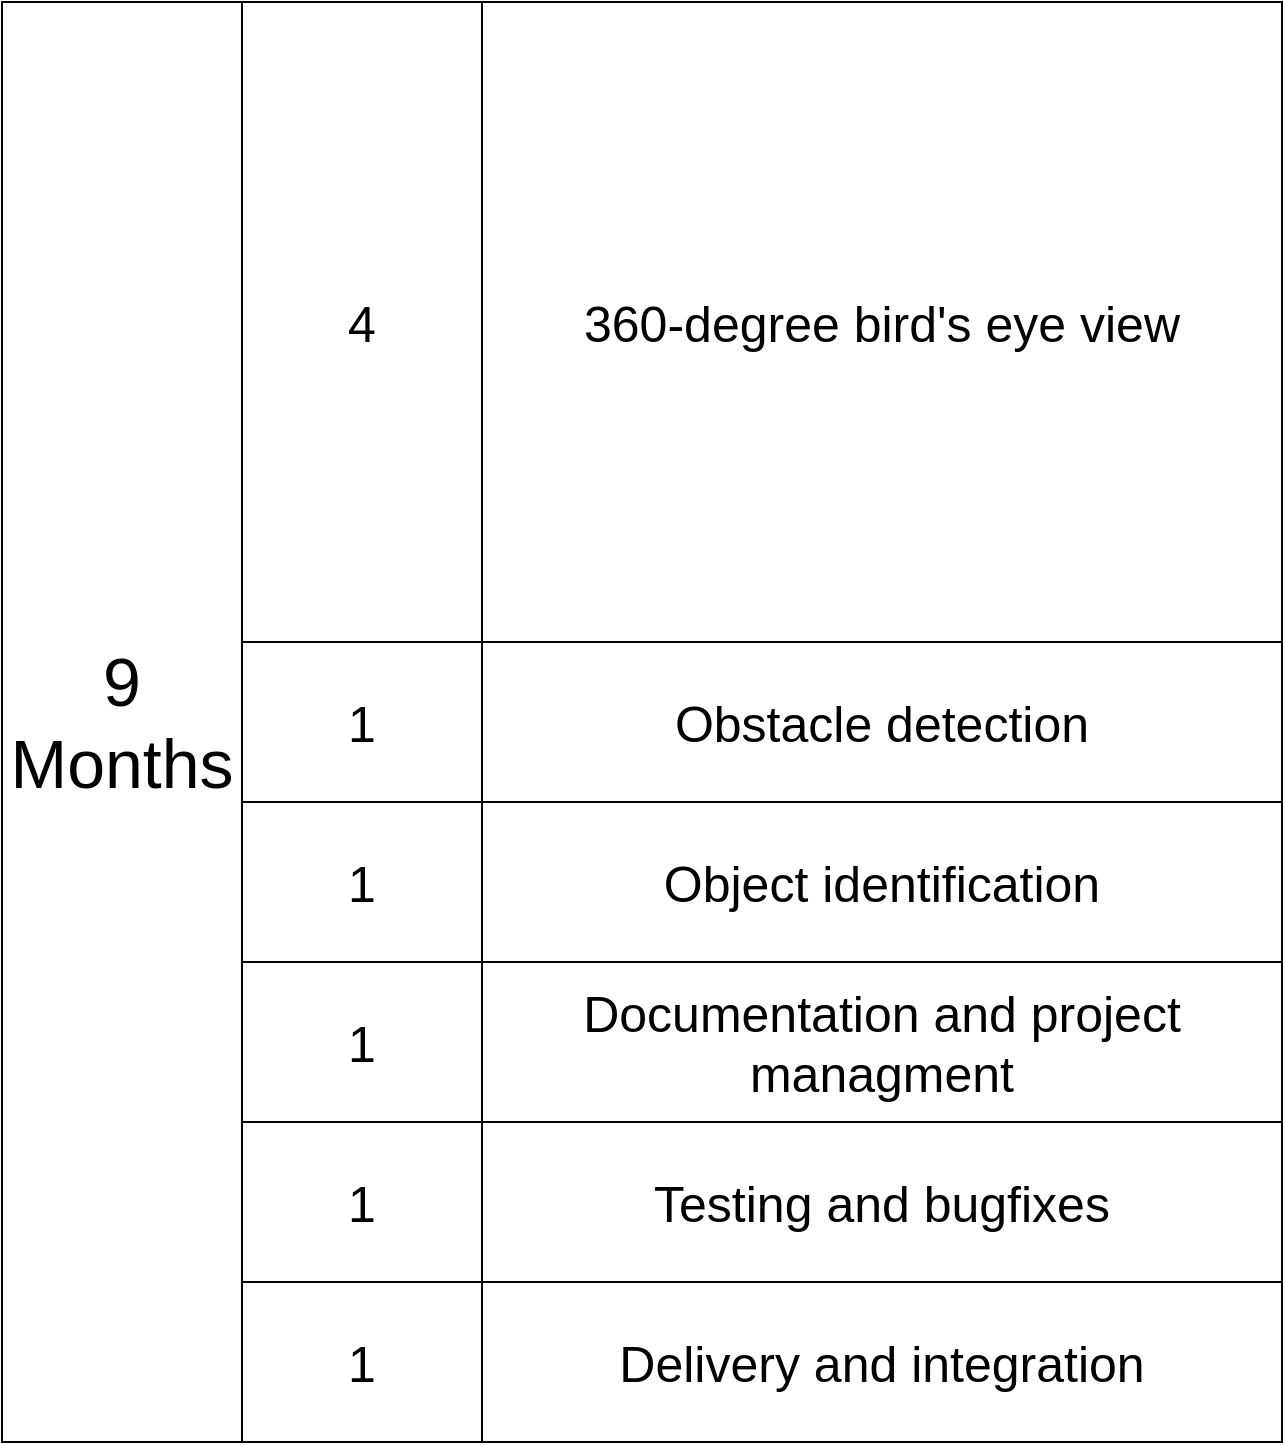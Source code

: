 <mxfile version="22.1.18" type="github">
  <diagram name="Page-1" id="hzXl4IbYYMlKKBp18_JX">
    <mxGraphModel dx="2074" dy="1153" grid="1" gridSize="10" guides="1" tooltips="1" connect="1" arrows="1" fold="1" page="1" pageScale="1" pageWidth="1169" pageHeight="827" math="0" shadow="0">
      <root>
        <mxCell id="0" />
        <mxCell id="1" parent="0" />
        <mxCell id="lOXGbhJpx5sgzcixRXs6-13" value="&lt;font style=&quot;font-size: 34px;&quot;&gt;9 Months&lt;br&gt;&lt;/font&gt;" style="rounded=0;whiteSpace=wrap;html=1;fillColor=none;" vertex="1" parent="1">
          <mxGeometry x="120" y="40" width="120" height="720" as="geometry" />
        </mxCell>
        <mxCell id="lOXGbhJpx5sgzcixRXs6-14" value="" style="shape=table;startSize=0;container=1;collapsible=0;childLayout=tableLayout;fontSize=22;fillColor=none;" vertex="1" parent="1">
          <mxGeometry x="240" y="40" width="520" height="720" as="geometry" />
        </mxCell>
        <mxCell id="lOXGbhJpx5sgzcixRXs6-15" value="" style="shape=tableRow;horizontal=0;startSize=0;swimlaneHead=0;swimlaneBody=0;strokeColor=inherit;top=0;left=0;bottom=0;right=0;collapsible=0;dropTarget=0;fillColor=none;points=[[0,0.5],[1,0.5]];portConstraint=eastwest;fontSize=16;" vertex="1" parent="lOXGbhJpx5sgzcixRXs6-14">
          <mxGeometry width="520" height="320" as="geometry" />
        </mxCell>
        <mxCell id="lOXGbhJpx5sgzcixRXs6-16" value="4" style="shape=partialRectangle;html=1;whiteSpace=wrap;connectable=0;strokeColor=inherit;overflow=hidden;fillColor=none;top=0;left=0;bottom=0;right=0;pointerEvents=1;fontSize=25;" vertex="1" parent="lOXGbhJpx5sgzcixRXs6-15">
          <mxGeometry width="120" height="320" as="geometry">
            <mxRectangle width="120" height="320" as="alternateBounds" />
          </mxGeometry>
        </mxCell>
        <mxCell id="lOXGbhJpx5sgzcixRXs6-17" value="360-degree bird&#39;s eye view" style="shape=partialRectangle;html=1;whiteSpace=wrap;connectable=0;strokeColor=inherit;overflow=hidden;fillColor=none;top=0;left=0;bottom=0;right=0;pointerEvents=1;fontSize=25;" vertex="1" parent="lOXGbhJpx5sgzcixRXs6-15">
          <mxGeometry x="120" width="400" height="320" as="geometry">
            <mxRectangle width="400" height="320" as="alternateBounds" />
          </mxGeometry>
        </mxCell>
        <mxCell id="lOXGbhJpx5sgzcixRXs6-19" value="" style="shape=tableRow;horizontal=0;startSize=0;swimlaneHead=0;swimlaneBody=0;strokeColor=inherit;top=0;left=0;bottom=0;right=0;collapsible=0;dropTarget=0;fillColor=none;points=[[0,0.5],[1,0.5]];portConstraint=eastwest;fontSize=16;" vertex="1" parent="lOXGbhJpx5sgzcixRXs6-14">
          <mxGeometry y="320" width="520" height="80" as="geometry" />
        </mxCell>
        <mxCell id="lOXGbhJpx5sgzcixRXs6-20" value="1" style="shape=partialRectangle;html=1;whiteSpace=wrap;connectable=0;strokeColor=inherit;overflow=hidden;fillColor=none;top=0;left=0;bottom=0;right=0;pointerEvents=1;fontSize=25;" vertex="1" parent="lOXGbhJpx5sgzcixRXs6-19">
          <mxGeometry width="120" height="80" as="geometry">
            <mxRectangle width="120" height="80" as="alternateBounds" />
          </mxGeometry>
        </mxCell>
        <mxCell id="lOXGbhJpx5sgzcixRXs6-21" value="Obstacle detection" style="shape=partialRectangle;html=1;whiteSpace=wrap;connectable=0;strokeColor=inherit;overflow=hidden;fillColor=none;top=0;left=0;bottom=0;right=0;pointerEvents=1;fontSize=25;" vertex="1" parent="lOXGbhJpx5sgzcixRXs6-19">
          <mxGeometry x="120" width="400" height="80" as="geometry">
            <mxRectangle width="400" height="80" as="alternateBounds" />
          </mxGeometry>
        </mxCell>
        <mxCell id="lOXGbhJpx5sgzcixRXs6-23" value="" style="shape=tableRow;horizontal=0;startSize=0;swimlaneHead=0;swimlaneBody=0;strokeColor=inherit;top=0;left=0;bottom=0;right=0;collapsible=0;dropTarget=0;fillColor=none;points=[[0,0.5],[1,0.5]];portConstraint=eastwest;fontSize=16;" vertex="1" parent="lOXGbhJpx5sgzcixRXs6-14">
          <mxGeometry y="400" width="520" height="80" as="geometry" />
        </mxCell>
        <mxCell id="lOXGbhJpx5sgzcixRXs6-24" value="1" style="shape=partialRectangle;html=1;whiteSpace=wrap;connectable=0;strokeColor=inherit;overflow=hidden;fillColor=none;top=0;left=0;bottom=0;right=0;pointerEvents=1;fontSize=25;" vertex="1" parent="lOXGbhJpx5sgzcixRXs6-23">
          <mxGeometry width="120" height="80" as="geometry">
            <mxRectangle width="120" height="80" as="alternateBounds" />
          </mxGeometry>
        </mxCell>
        <mxCell id="lOXGbhJpx5sgzcixRXs6-25" value="Object identification" style="shape=partialRectangle;html=1;whiteSpace=wrap;connectable=0;strokeColor=inherit;overflow=hidden;fillColor=none;top=0;left=0;bottom=0;right=0;pointerEvents=1;fontSize=25;" vertex="1" parent="lOXGbhJpx5sgzcixRXs6-23">
          <mxGeometry x="120" width="400" height="80" as="geometry">
            <mxRectangle width="400" height="80" as="alternateBounds" />
          </mxGeometry>
        </mxCell>
        <mxCell id="lOXGbhJpx5sgzcixRXs6-27" style="shape=tableRow;horizontal=0;startSize=0;swimlaneHead=0;swimlaneBody=0;strokeColor=inherit;top=0;left=0;bottom=0;right=0;collapsible=0;dropTarget=0;fillColor=none;points=[[0,0.5],[1,0.5]];portConstraint=eastwest;fontSize=16;" vertex="1" parent="lOXGbhJpx5sgzcixRXs6-14">
          <mxGeometry y="480" width="520" height="80" as="geometry" />
        </mxCell>
        <mxCell id="lOXGbhJpx5sgzcixRXs6-28" value="1" style="shape=partialRectangle;html=1;whiteSpace=wrap;connectable=0;strokeColor=inherit;overflow=hidden;fillColor=none;top=0;left=0;bottom=0;right=0;pointerEvents=1;fontSize=25;" vertex="1" parent="lOXGbhJpx5sgzcixRXs6-27">
          <mxGeometry width="120" height="80" as="geometry">
            <mxRectangle width="120" height="80" as="alternateBounds" />
          </mxGeometry>
        </mxCell>
        <mxCell id="lOXGbhJpx5sgzcixRXs6-29" value="Documentation and project managment" style="shape=partialRectangle;html=1;whiteSpace=wrap;connectable=0;strokeColor=inherit;overflow=hidden;fillColor=none;top=0;left=0;bottom=0;right=0;pointerEvents=1;fontSize=25;" vertex="1" parent="lOXGbhJpx5sgzcixRXs6-27">
          <mxGeometry x="120" width="400" height="80" as="geometry">
            <mxRectangle width="400" height="80" as="alternateBounds" />
          </mxGeometry>
        </mxCell>
        <mxCell id="lOXGbhJpx5sgzcixRXs6-33" style="shape=tableRow;horizontal=0;startSize=0;swimlaneHead=0;swimlaneBody=0;strokeColor=inherit;top=0;left=0;bottom=0;right=0;collapsible=0;dropTarget=0;fillColor=none;points=[[0,0.5],[1,0.5]];portConstraint=eastwest;fontSize=16;" vertex="1" parent="lOXGbhJpx5sgzcixRXs6-14">
          <mxGeometry y="560" width="520" height="80" as="geometry" />
        </mxCell>
        <mxCell id="lOXGbhJpx5sgzcixRXs6-34" value="1" style="shape=partialRectangle;html=1;whiteSpace=wrap;connectable=0;strokeColor=inherit;overflow=hidden;fillColor=none;top=0;left=0;bottom=0;right=0;pointerEvents=1;fontSize=25;" vertex="1" parent="lOXGbhJpx5sgzcixRXs6-33">
          <mxGeometry width="120" height="80" as="geometry">
            <mxRectangle width="120" height="80" as="alternateBounds" />
          </mxGeometry>
        </mxCell>
        <mxCell id="lOXGbhJpx5sgzcixRXs6-35" value="Testing and bugfixes" style="shape=partialRectangle;html=1;whiteSpace=wrap;connectable=0;strokeColor=inherit;overflow=hidden;fillColor=none;top=0;left=0;bottom=0;right=0;pointerEvents=1;fontSize=25;" vertex="1" parent="lOXGbhJpx5sgzcixRXs6-33">
          <mxGeometry x="120" width="400" height="80" as="geometry">
            <mxRectangle width="400" height="80" as="alternateBounds" />
          </mxGeometry>
        </mxCell>
        <mxCell id="lOXGbhJpx5sgzcixRXs6-30" style="shape=tableRow;horizontal=0;startSize=0;swimlaneHead=0;swimlaneBody=0;strokeColor=inherit;top=0;left=0;bottom=0;right=0;collapsible=0;dropTarget=0;fillColor=none;points=[[0,0.5],[1,0.5]];portConstraint=eastwest;fontSize=16;" vertex="1" parent="lOXGbhJpx5sgzcixRXs6-14">
          <mxGeometry y="640" width="520" height="80" as="geometry" />
        </mxCell>
        <mxCell id="lOXGbhJpx5sgzcixRXs6-31" value="1" style="shape=partialRectangle;html=1;whiteSpace=wrap;connectable=0;strokeColor=inherit;overflow=hidden;fillColor=none;top=0;left=0;bottom=0;right=0;pointerEvents=1;fontSize=25;" vertex="1" parent="lOXGbhJpx5sgzcixRXs6-30">
          <mxGeometry width="120" height="80" as="geometry">
            <mxRectangle width="120" height="80" as="alternateBounds" />
          </mxGeometry>
        </mxCell>
        <mxCell id="lOXGbhJpx5sgzcixRXs6-32" value="Delivery and integration" style="shape=partialRectangle;html=1;whiteSpace=wrap;connectable=0;strokeColor=inherit;overflow=hidden;fillColor=none;top=0;left=0;bottom=0;right=0;pointerEvents=1;fontSize=25;" vertex="1" parent="lOXGbhJpx5sgzcixRXs6-30">
          <mxGeometry x="120" width="400" height="80" as="geometry">
            <mxRectangle width="400" height="80" as="alternateBounds" />
          </mxGeometry>
        </mxCell>
      </root>
    </mxGraphModel>
  </diagram>
</mxfile>
